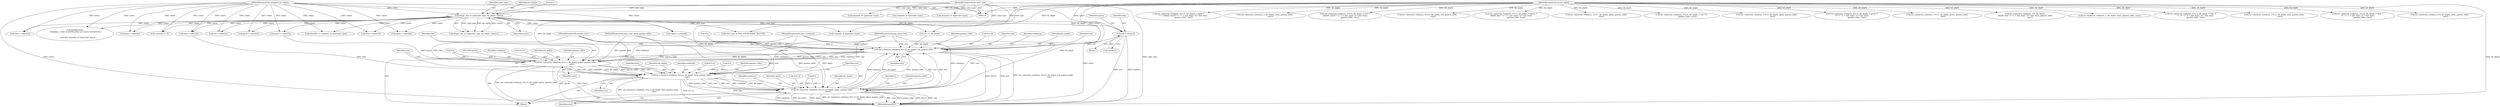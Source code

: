 digraph "1_Android_9d4853418ab2f754c2b63e091c29c5529b8b86ca_14@array" {
"1000654" [label="(Call,red = colors[1])"];
"1000132" [label="(Call,image_size_of_type(color_type, bit_depth, colors))"];
"1000122" [label="(MethodParameterIn,int color_type)"];
"1000123" [label="(MethodParameterIn,int bit_depth)"];
"1000126" [label="(MethodParameterIn,unsigned int *colors)"];
"1000688" [label="(Call,set_value(row, rowbytes, 4*x+0, bit_depth, red, gamma_table,\n                     conv))"];
"1000700" [label="(Call,set_value(row, rowbytes, 4*x+1, bit_depth, green, gamma_table,\n                     conv))"];
"1000712" [label="(Call,set_value(row, rowbytes, 4*x+2, bit_depth, blue, gamma_table,\n                     conv))"];
"1000724" [label="(Call,set_value(row, rowbytes, 4*x+3, bit_depth, alpha, gamma_table,\n                     conv))"];
"1000711" [label="(Identifier,conv)"];
"1000723" [label="(Identifier,conv)"];
"1000453" [label="(Call,set_value(row, rowbytes, 4*x+3, bit_depth, /* alpha */\n                  Y + ((depth_max-Y) * x * 2 + size_max) / (2 * size_max),\n                  gamma_table, conv))"];
"1000699" [label="(Identifier,conv)"];
"1000715" [label="(Call,4*x+2)"];
"1000672" [label="(Call,alpha = colors[4])"];
"1000120" [label="(MethodParameterIn,size_t rowbytes)"];
"1000661" [label="(Identifier,green)"];
"1000526" [label="(Call,set_value(row, rowbytes, x, bit_depth, luma, gamma_table,\n                     conv))"];
"1000686" [label="(Identifier,x)"];
"1000131" [label="(Call,image_size_of_type(color_type, bit_depth, colors)-1)"];
"1000691" [label="(Call,4*x+0)"];
"1000383" [label="(Call,set_value(row, rowbytes, 4*x+0, bit_depth, /* red */\n ((depth_max-Y) * x * 2 + size_max) / (2 * size_max),\n                  gamma_table, conv))"];
"1000505" [label="(Call,channels_of_type(color_type))"];
"1000713" [label="(Identifier,row)"];
"1000586" [label="(Call,red = colors[1])"];
"1000734" [label="(Identifier,gamma_table)"];
"1000134" [label="(Identifier,bit_depth)"];
"1000122" [label="(MethodParameterIn,int color_type)"];
"1000702" [label="(Identifier,rowbytes)"];
"1000712" [label="(Call,set_value(row, rowbytes, 4*x+2, bit_depth, blue, gamma_table,\n                     conv))"];
"1000688" [label="(Call,set_value(row, rowbytes, 4*x+0, bit_depth, red, gamma_table,\n                     conv))"];
"1000703" [label="(Call,4*x+1)"];
"1000614" [label="(Call,set_value(row, rowbytes, 3*x+0, bit_depth, red, gamma_table,\n                     conv))"];
"1000726" [label="(Identifier,rowbytes)"];
"1000751" [label="(Call,channels_of_type(color_type))"];
"1000502" [label="(Call,channels_of_type(color_type))"];
"1000125" [label="(MethodParameterIn,double conv)"];
"1000666" [label="(Call,blue = colors[3])"];
"1000136" [label="(Literal,1)"];
"1000498" [label="(Call,colors[0] == channels_of_type(color_type))"];
"1000311" [label="(Call,set_value(row, rowbytes, 3*x+1, bit_depth, /* green */\n (depth_max * x * 2 + size_max) / (2 * size_max),\n                  gamma_table, conv))"];
"1000716" [label="(Call,4*x)"];
"1000708" [label="(Identifier,bit_depth)"];
"1000687" [label="(Block,)"];
"1000259" [label="(Call,set_value(row, rowbytes, 2*x+1, bit_depth, alpha, gamma_table,\n                  conv))"];
"1000697" [label="(Identifier,red)"];
"1000733" [label="(Identifier,alpha)"];
"1000126" [label="(MethodParameterIn,unsigned int *colors)"];
"1000710" [label="(Identifier,gamma_table)"];
"1000132" [label="(Call,image_size_of_type(color_type, bit_depth, colors))"];
"1000488" [label="(Call,color_type & PNG_COLOR_MASK_PALETTE)"];
"1000690" [label="(Identifier,rowbytes)"];
"1000299" [label="(Call,set_value(row, rowbytes, 3*x+0, bit_depth, /* red */ Y,\n                     gamma_table, conv))"];
"1000696" [label="(Identifier,bit_depth)"];
"1000722" [label="(Identifier,gamma_table)"];
"1000692" [label="(Call,4*x)"];
"1000570" [label="(Call,set_value(row, rowbytes, 2*x+1, bit_depth, alpha, gamma_table,\n                     conv))"];
"1000133" [label="(Identifier,color_type)"];
"1000141" [label="(Call,1U << bit_depth)"];
"1000511" [label="(Call,luma = colors[1])"];
"1000407" [label="(Call,set_value(row, rowbytes, 4*x+1, bit_depth, /* green */\n (Y * x * 2 + size_max) / (2 * size_max),\n                  gamma_table, conv))"];
"1000701" [label="(Identifier,row)"];
"1000724" [label="(Call,set_value(row, rowbytes, 4*x+3, bit_depth, alpha, gamma_table,\n                     conv))"];
"1000704" [label="(Call,4*x)"];
"1000626" [label="(Call,set_value(row, rowbytes, 3*x+1, bit_depth, green, gamma_table,\n                     conv))"];
"1000721" [label="(Identifier,blue)"];
"1000239" [label="(Call,set_value(row, rowbytes, 2*x, bit_depth,\n (depth_max * x * 2 + size_max) / (2 * size_max), gamma_table,\n                  conv))"];
"1000656" [label="(Call,colors[1])"];
"1000725" [label="(Identifier,row)"];
"1000660" [label="(Call,green = colors[2])"];
"1000203" [label="(Call,set_value(row, rowbytes, x, bit_depth, luma, gamma_table, conv))"];
"1000689" [label="(Identifier,row)"];
"1000720" [label="(Identifier,bit_depth)"];
"1000429" [label="(Call,set_value(row, rowbytes, 4*x+2, bit_depth, /* blue */\n                  Y - (Y * x * 2 + size_max) / (2 * size_max),\n                  gamma_table, conv))"];
"1000709" [label="(Identifier,green)"];
"1000146" [label="(Call,colors[0] == 0)"];
"1000700" [label="(Call,set_value(row, rowbytes, 4*x+1, bit_depth, green, gamma_table,\n                     conv))"];
"1000638" [label="(Call,set_value(row, rowbytes, 3*x+2, bit_depth, blue, gamma_table,\n                     conv))"];
"1000727" [label="(Call,4*x+3)"];
"1000652" [label="(Block,)"];
"1000655" [label="(Identifier,red)"];
"1000654" [label="(Call,red = colors[1])"];
"1000333" [label="(Call,set_value(row, rowbytes, 3*x+2, bit_depth, /* blue */\n (Y * x * 2 + size_max) / (2 * size_max),\n                  gamma_table, conv))"];
"1000560" [label="(Call,set_value(row, rowbytes, 2*x, bit_depth, luma, gamma_table,\n                     conv))"];
"1000714" [label="(Identifier,rowbytes)"];
"1000119" [label="(MethodParameterIn,png_bytep row)"];
"1000124" [label="(MethodParameterIn,png_const_bytep gamma_table)"];
"1000135" [label="(Identifier,colors)"];
"1000123" [label="(MethodParameterIn,int bit_depth)"];
"1000152" [label="(Call,channels_of_type(color_type))"];
"1000728" [label="(Call,4*x)"];
"1000735" [label="(Identifier,conv)"];
"1000698" [label="(Identifier,gamma_table)"];
"1000598" [label="(Call,blue = colors[3])"];
"1000544" [label="(Call,alpha = colors[2])"];
"1000592" [label="(Call,green = colors[2])"];
"1000745" [label="(Call,fprintf(stderr,\n \"makepng: --color: count(%u) does not match channels(%u)\n\",\n\n          colors[0], channels_of_type(color_type)))"];
"1000538" [label="(Call,luma = colors[1])"];
"1000732" [label="(Identifier,bit_depth)"];
"1000755" [label="(MethodReturn,RET)"];
"1000654" -> "1000652"  [label="AST: "];
"1000654" -> "1000656"  [label="CFG: "];
"1000655" -> "1000654"  [label="AST: "];
"1000656" -> "1000654"  [label="AST: "];
"1000661" -> "1000654"  [label="CFG: "];
"1000654" -> "1000755"  [label="DDG: colors[1]"];
"1000654" -> "1000755"  [label="DDG: red"];
"1000132" -> "1000654"  [label="DDG: colors"];
"1000126" -> "1000654"  [label="DDG: colors"];
"1000654" -> "1000688"  [label="DDG: red"];
"1000132" -> "1000131"  [label="AST: "];
"1000132" -> "1000135"  [label="CFG: "];
"1000133" -> "1000132"  [label="AST: "];
"1000134" -> "1000132"  [label="AST: "];
"1000135" -> "1000132"  [label="AST: "];
"1000136" -> "1000132"  [label="CFG: "];
"1000132" -> "1000755"  [label="DDG: colors"];
"1000132" -> "1000131"  [label="DDG: color_type"];
"1000132" -> "1000131"  [label="DDG: bit_depth"];
"1000132" -> "1000131"  [label="DDG: colors"];
"1000122" -> "1000132"  [label="DDG: color_type"];
"1000123" -> "1000132"  [label="DDG: bit_depth"];
"1000126" -> "1000132"  [label="DDG: colors"];
"1000132" -> "1000141"  [label="DDG: bit_depth"];
"1000132" -> "1000146"  [label="DDG: colors"];
"1000132" -> "1000152"  [label="DDG: color_type"];
"1000132" -> "1000488"  [label="DDG: color_type"];
"1000132" -> "1000498"  [label="DDG: colors"];
"1000132" -> "1000511"  [label="DDG: colors"];
"1000132" -> "1000538"  [label="DDG: colors"];
"1000132" -> "1000544"  [label="DDG: colors"];
"1000132" -> "1000586"  [label="DDG: colors"];
"1000132" -> "1000592"  [label="DDG: colors"];
"1000132" -> "1000598"  [label="DDG: colors"];
"1000132" -> "1000660"  [label="DDG: colors"];
"1000132" -> "1000666"  [label="DDG: colors"];
"1000132" -> "1000672"  [label="DDG: colors"];
"1000132" -> "1000745"  [label="DDG: colors"];
"1000122" -> "1000118"  [label="AST: "];
"1000122" -> "1000755"  [label="DDG: color_type"];
"1000122" -> "1000152"  [label="DDG: color_type"];
"1000122" -> "1000488"  [label="DDG: color_type"];
"1000122" -> "1000502"  [label="DDG: color_type"];
"1000122" -> "1000505"  [label="DDG: color_type"];
"1000122" -> "1000751"  [label="DDG: color_type"];
"1000123" -> "1000118"  [label="AST: "];
"1000123" -> "1000755"  [label="DDG: bit_depth"];
"1000123" -> "1000141"  [label="DDG: bit_depth"];
"1000123" -> "1000203"  [label="DDG: bit_depth"];
"1000123" -> "1000239"  [label="DDG: bit_depth"];
"1000123" -> "1000259"  [label="DDG: bit_depth"];
"1000123" -> "1000299"  [label="DDG: bit_depth"];
"1000123" -> "1000311"  [label="DDG: bit_depth"];
"1000123" -> "1000333"  [label="DDG: bit_depth"];
"1000123" -> "1000383"  [label="DDG: bit_depth"];
"1000123" -> "1000407"  [label="DDG: bit_depth"];
"1000123" -> "1000429"  [label="DDG: bit_depth"];
"1000123" -> "1000453"  [label="DDG: bit_depth"];
"1000123" -> "1000526"  [label="DDG: bit_depth"];
"1000123" -> "1000560"  [label="DDG: bit_depth"];
"1000123" -> "1000570"  [label="DDG: bit_depth"];
"1000123" -> "1000614"  [label="DDG: bit_depth"];
"1000123" -> "1000626"  [label="DDG: bit_depth"];
"1000123" -> "1000638"  [label="DDG: bit_depth"];
"1000123" -> "1000688"  [label="DDG: bit_depth"];
"1000123" -> "1000700"  [label="DDG: bit_depth"];
"1000123" -> "1000712"  [label="DDG: bit_depth"];
"1000123" -> "1000724"  [label="DDG: bit_depth"];
"1000126" -> "1000118"  [label="AST: "];
"1000126" -> "1000755"  [label="DDG: colors"];
"1000126" -> "1000146"  [label="DDG: colors"];
"1000126" -> "1000498"  [label="DDG: colors"];
"1000126" -> "1000511"  [label="DDG: colors"];
"1000126" -> "1000538"  [label="DDG: colors"];
"1000126" -> "1000544"  [label="DDG: colors"];
"1000126" -> "1000586"  [label="DDG: colors"];
"1000126" -> "1000592"  [label="DDG: colors"];
"1000126" -> "1000598"  [label="DDG: colors"];
"1000126" -> "1000660"  [label="DDG: colors"];
"1000126" -> "1000666"  [label="DDG: colors"];
"1000126" -> "1000672"  [label="DDG: colors"];
"1000126" -> "1000745"  [label="DDG: colors"];
"1000688" -> "1000687"  [label="AST: "];
"1000688" -> "1000699"  [label="CFG: "];
"1000689" -> "1000688"  [label="AST: "];
"1000690" -> "1000688"  [label="AST: "];
"1000691" -> "1000688"  [label="AST: "];
"1000696" -> "1000688"  [label="AST: "];
"1000697" -> "1000688"  [label="AST: "];
"1000698" -> "1000688"  [label="AST: "];
"1000699" -> "1000688"  [label="AST: "];
"1000701" -> "1000688"  [label="CFG: "];
"1000688" -> "1000755"  [label="DDG: red"];
"1000688" -> "1000755"  [label="DDG: set_value(row, rowbytes, 4*x+0, bit_depth, red, gamma_table,\n                     conv)"];
"1000688" -> "1000755"  [label="DDG: 4*x+0"];
"1000724" -> "1000688"  [label="DDG: row"];
"1000724" -> "1000688"  [label="DDG: rowbytes"];
"1000724" -> "1000688"  [label="DDG: bit_depth"];
"1000724" -> "1000688"  [label="DDG: gamma_table"];
"1000724" -> "1000688"  [label="DDG: conv"];
"1000119" -> "1000688"  [label="DDG: row"];
"1000120" -> "1000688"  [label="DDG: rowbytes"];
"1000692" -> "1000688"  [label="DDG: 4"];
"1000692" -> "1000688"  [label="DDG: x"];
"1000141" -> "1000688"  [label="DDG: bit_depth"];
"1000124" -> "1000688"  [label="DDG: gamma_table"];
"1000125" -> "1000688"  [label="DDG: conv"];
"1000688" -> "1000700"  [label="DDG: row"];
"1000688" -> "1000700"  [label="DDG: rowbytes"];
"1000688" -> "1000700"  [label="DDG: bit_depth"];
"1000688" -> "1000700"  [label="DDG: gamma_table"];
"1000688" -> "1000700"  [label="DDG: conv"];
"1000700" -> "1000687"  [label="AST: "];
"1000700" -> "1000711"  [label="CFG: "];
"1000701" -> "1000700"  [label="AST: "];
"1000702" -> "1000700"  [label="AST: "];
"1000703" -> "1000700"  [label="AST: "];
"1000708" -> "1000700"  [label="AST: "];
"1000709" -> "1000700"  [label="AST: "];
"1000710" -> "1000700"  [label="AST: "];
"1000711" -> "1000700"  [label="AST: "];
"1000713" -> "1000700"  [label="CFG: "];
"1000700" -> "1000755"  [label="DDG: set_value(row, rowbytes, 4*x+1, bit_depth, green, gamma_table,\n                     conv)"];
"1000700" -> "1000755"  [label="DDG: green"];
"1000700" -> "1000755"  [label="DDG: 4*x+1"];
"1000119" -> "1000700"  [label="DDG: row"];
"1000120" -> "1000700"  [label="DDG: rowbytes"];
"1000704" -> "1000700"  [label="DDG: 4"];
"1000704" -> "1000700"  [label="DDG: x"];
"1000660" -> "1000700"  [label="DDG: green"];
"1000124" -> "1000700"  [label="DDG: gamma_table"];
"1000125" -> "1000700"  [label="DDG: conv"];
"1000700" -> "1000712"  [label="DDG: row"];
"1000700" -> "1000712"  [label="DDG: rowbytes"];
"1000700" -> "1000712"  [label="DDG: bit_depth"];
"1000700" -> "1000712"  [label="DDG: gamma_table"];
"1000700" -> "1000712"  [label="DDG: conv"];
"1000712" -> "1000687"  [label="AST: "];
"1000712" -> "1000723"  [label="CFG: "];
"1000713" -> "1000712"  [label="AST: "];
"1000714" -> "1000712"  [label="AST: "];
"1000715" -> "1000712"  [label="AST: "];
"1000720" -> "1000712"  [label="AST: "];
"1000721" -> "1000712"  [label="AST: "];
"1000722" -> "1000712"  [label="AST: "];
"1000723" -> "1000712"  [label="AST: "];
"1000725" -> "1000712"  [label="CFG: "];
"1000712" -> "1000755"  [label="DDG: set_value(row, rowbytes, 4*x+2, bit_depth, blue, gamma_table,\n                     conv)"];
"1000712" -> "1000755"  [label="DDG: 4*x+2"];
"1000712" -> "1000755"  [label="DDG: blue"];
"1000119" -> "1000712"  [label="DDG: row"];
"1000120" -> "1000712"  [label="DDG: rowbytes"];
"1000716" -> "1000712"  [label="DDG: 4"];
"1000716" -> "1000712"  [label="DDG: x"];
"1000666" -> "1000712"  [label="DDG: blue"];
"1000124" -> "1000712"  [label="DDG: gamma_table"];
"1000125" -> "1000712"  [label="DDG: conv"];
"1000712" -> "1000724"  [label="DDG: row"];
"1000712" -> "1000724"  [label="DDG: rowbytes"];
"1000712" -> "1000724"  [label="DDG: bit_depth"];
"1000712" -> "1000724"  [label="DDG: gamma_table"];
"1000712" -> "1000724"  [label="DDG: conv"];
"1000724" -> "1000687"  [label="AST: "];
"1000724" -> "1000735"  [label="CFG: "];
"1000725" -> "1000724"  [label="AST: "];
"1000726" -> "1000724"  [label="AST: "];
"1000727" -> "1000724"  [label="AST: "];
"1000732" -> "1000724"  [label="AST: "];
"1000733" -> "1000724"  [label="AST: "];
"1000734" -> "1000724"  [label="AST: "];
"1000735" -> "1000724"  [label="AST: "];
"1000686" -> "1000724"  [label="CFG: "];
"1000724" -> "1000755"  [label="DDG: set_value(row, rowbytes, 4*x+3, bit_depth, alpha, gamma_table,\n                     conv)"];
"1000724" -> "1000755"  [label="DDG: conv"];
"1000724" -> "1000755"  [label="DDG: gamma_table"];
"1000724" -> "1000755"  [label="DDG: 4*x+3"];
"1000724" -> "1000755"  [label="DDG: row"];
"1000724" -> "1000755"  [label="DDG: rowbytes"];
"1000724" -> "1000755"  [label="DDG: bit_depth"];
"1000724" -> "1000755"  [label="DDG: alpha"];
"1000119" -> "1000724"  [label="DDG: row"];
"1000120" -> "1000724"  [label="DDG: rowbytes"];
"1000728" -> "1000724"  [label="DDG: 4"];
"1000728" -> "1000724"  [label="DDG: x"];
"1000672" -> "1000724"  [label="DDG: alpha"];
"1000124" -> "1000724"  [label="DDG: gamma_table"];
"1000125" -> "1000724"  [label="DDG: conv"];
}
